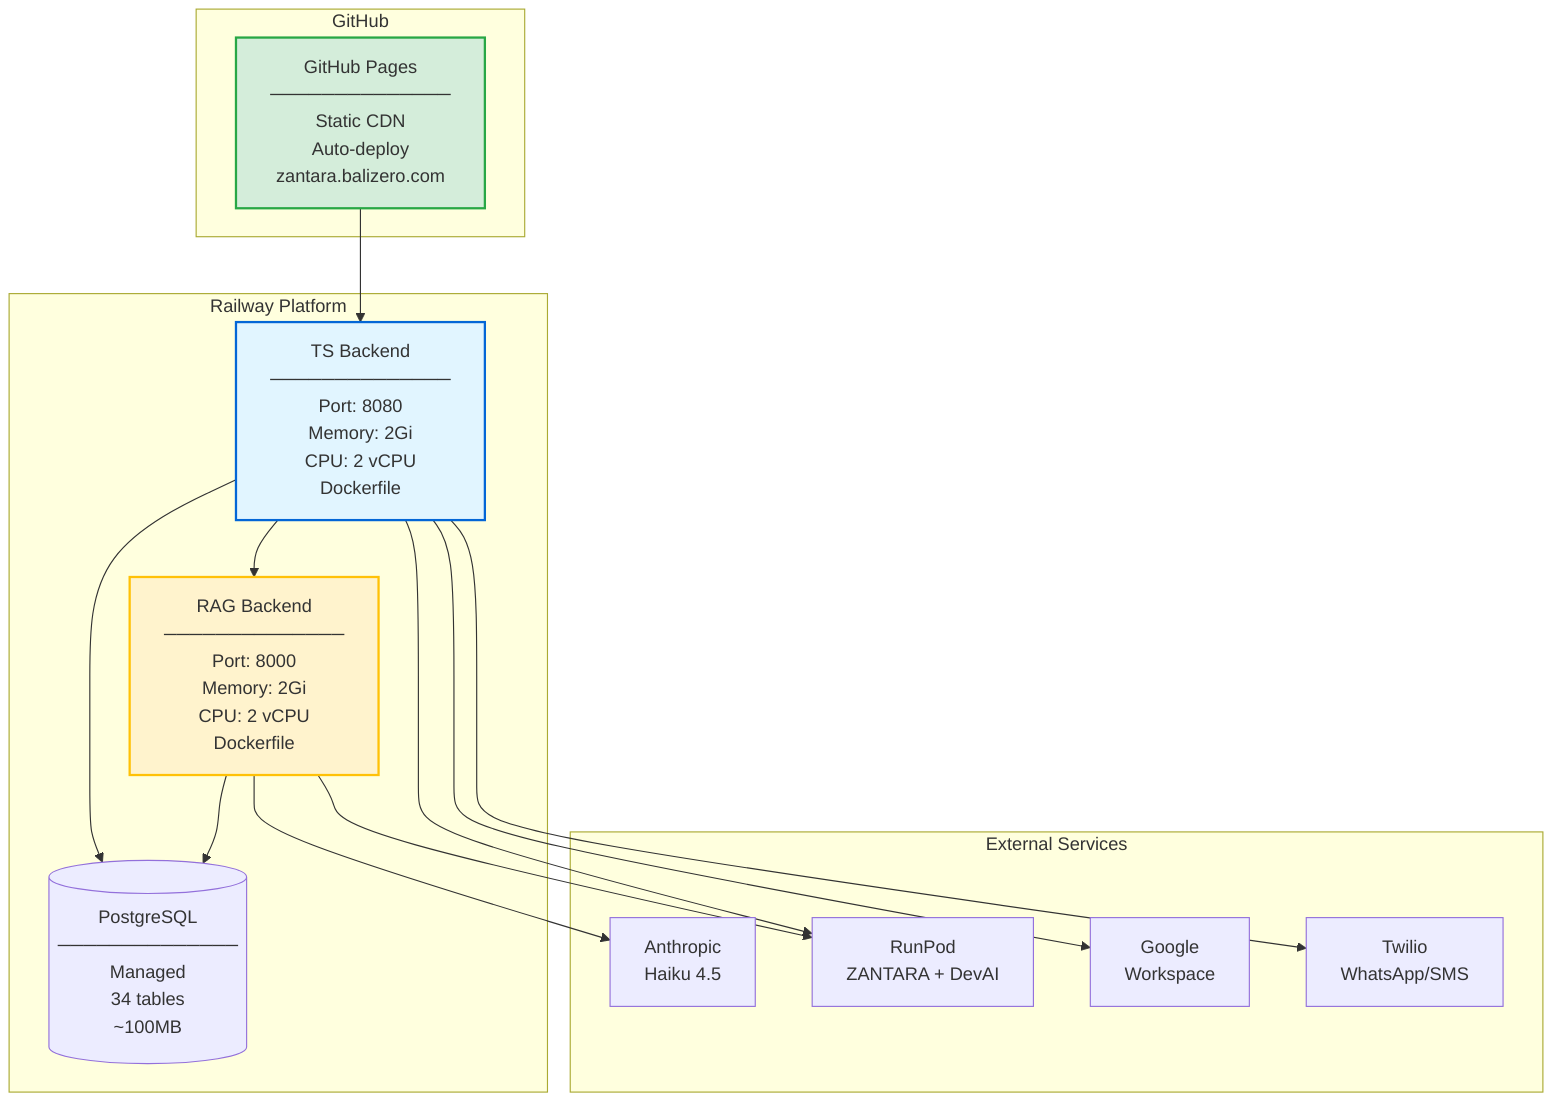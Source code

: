 graph TB
    subgraph "Railway Platform"
        direction TB
        
        TS_Service[TS Backend<br/>──────────────<br/>Port: 8080<br/>Memory: 2Gi<br/>CPU: 2 vCPU<br/>Dockerfile]
        
        RAG_Service[RAG Backend<br/>──────────────<br/>Port: 8000<br/>Memory: 2Gi<br/>CPU: 2 vCPU<br/>Dockerfile]
        
        DB_Service[(PostgreSQL<br/>──────────────<br/>Managed<br/>34 tables<br/>~100MB)]
    end
    
    subgraph "GitHub"
        Pages[GitHub Pages<br/>──────────────<br/>Static CDN<br/>Auto-deploy<br/>zantara.balizero.com]
    end
    
    subgraph "External Services"
        API1[Anthropic<br/>Haiku 4.5]
        API2[RunPod<br/>ZANTARA + DevAI]
        API3[Google<br/>Workspace]
        API4[Twilio<br/>WhatsApp/SMS]
    end
    
    Pages --> TS_Service
    TS_Service --> RAG_Service
    TS_Service --> DB_Service
    RAG_Service --> DB_Service
    
    RAG_Service --> API1
    RAG_Service --> API2
    TS_Service --> API2
    TS_Service --> API3
    TS_Service --> API4
    
    style TS_Service fill:#e1f5ff,stroke:#0366d6,stroke-width:2px
    style RAG_Service fill:#fff3cd,stroke:#ffc107,stroke-width:2px
    style Pages fill:#d4edda,stroke:#28a745,stroke-width:2px